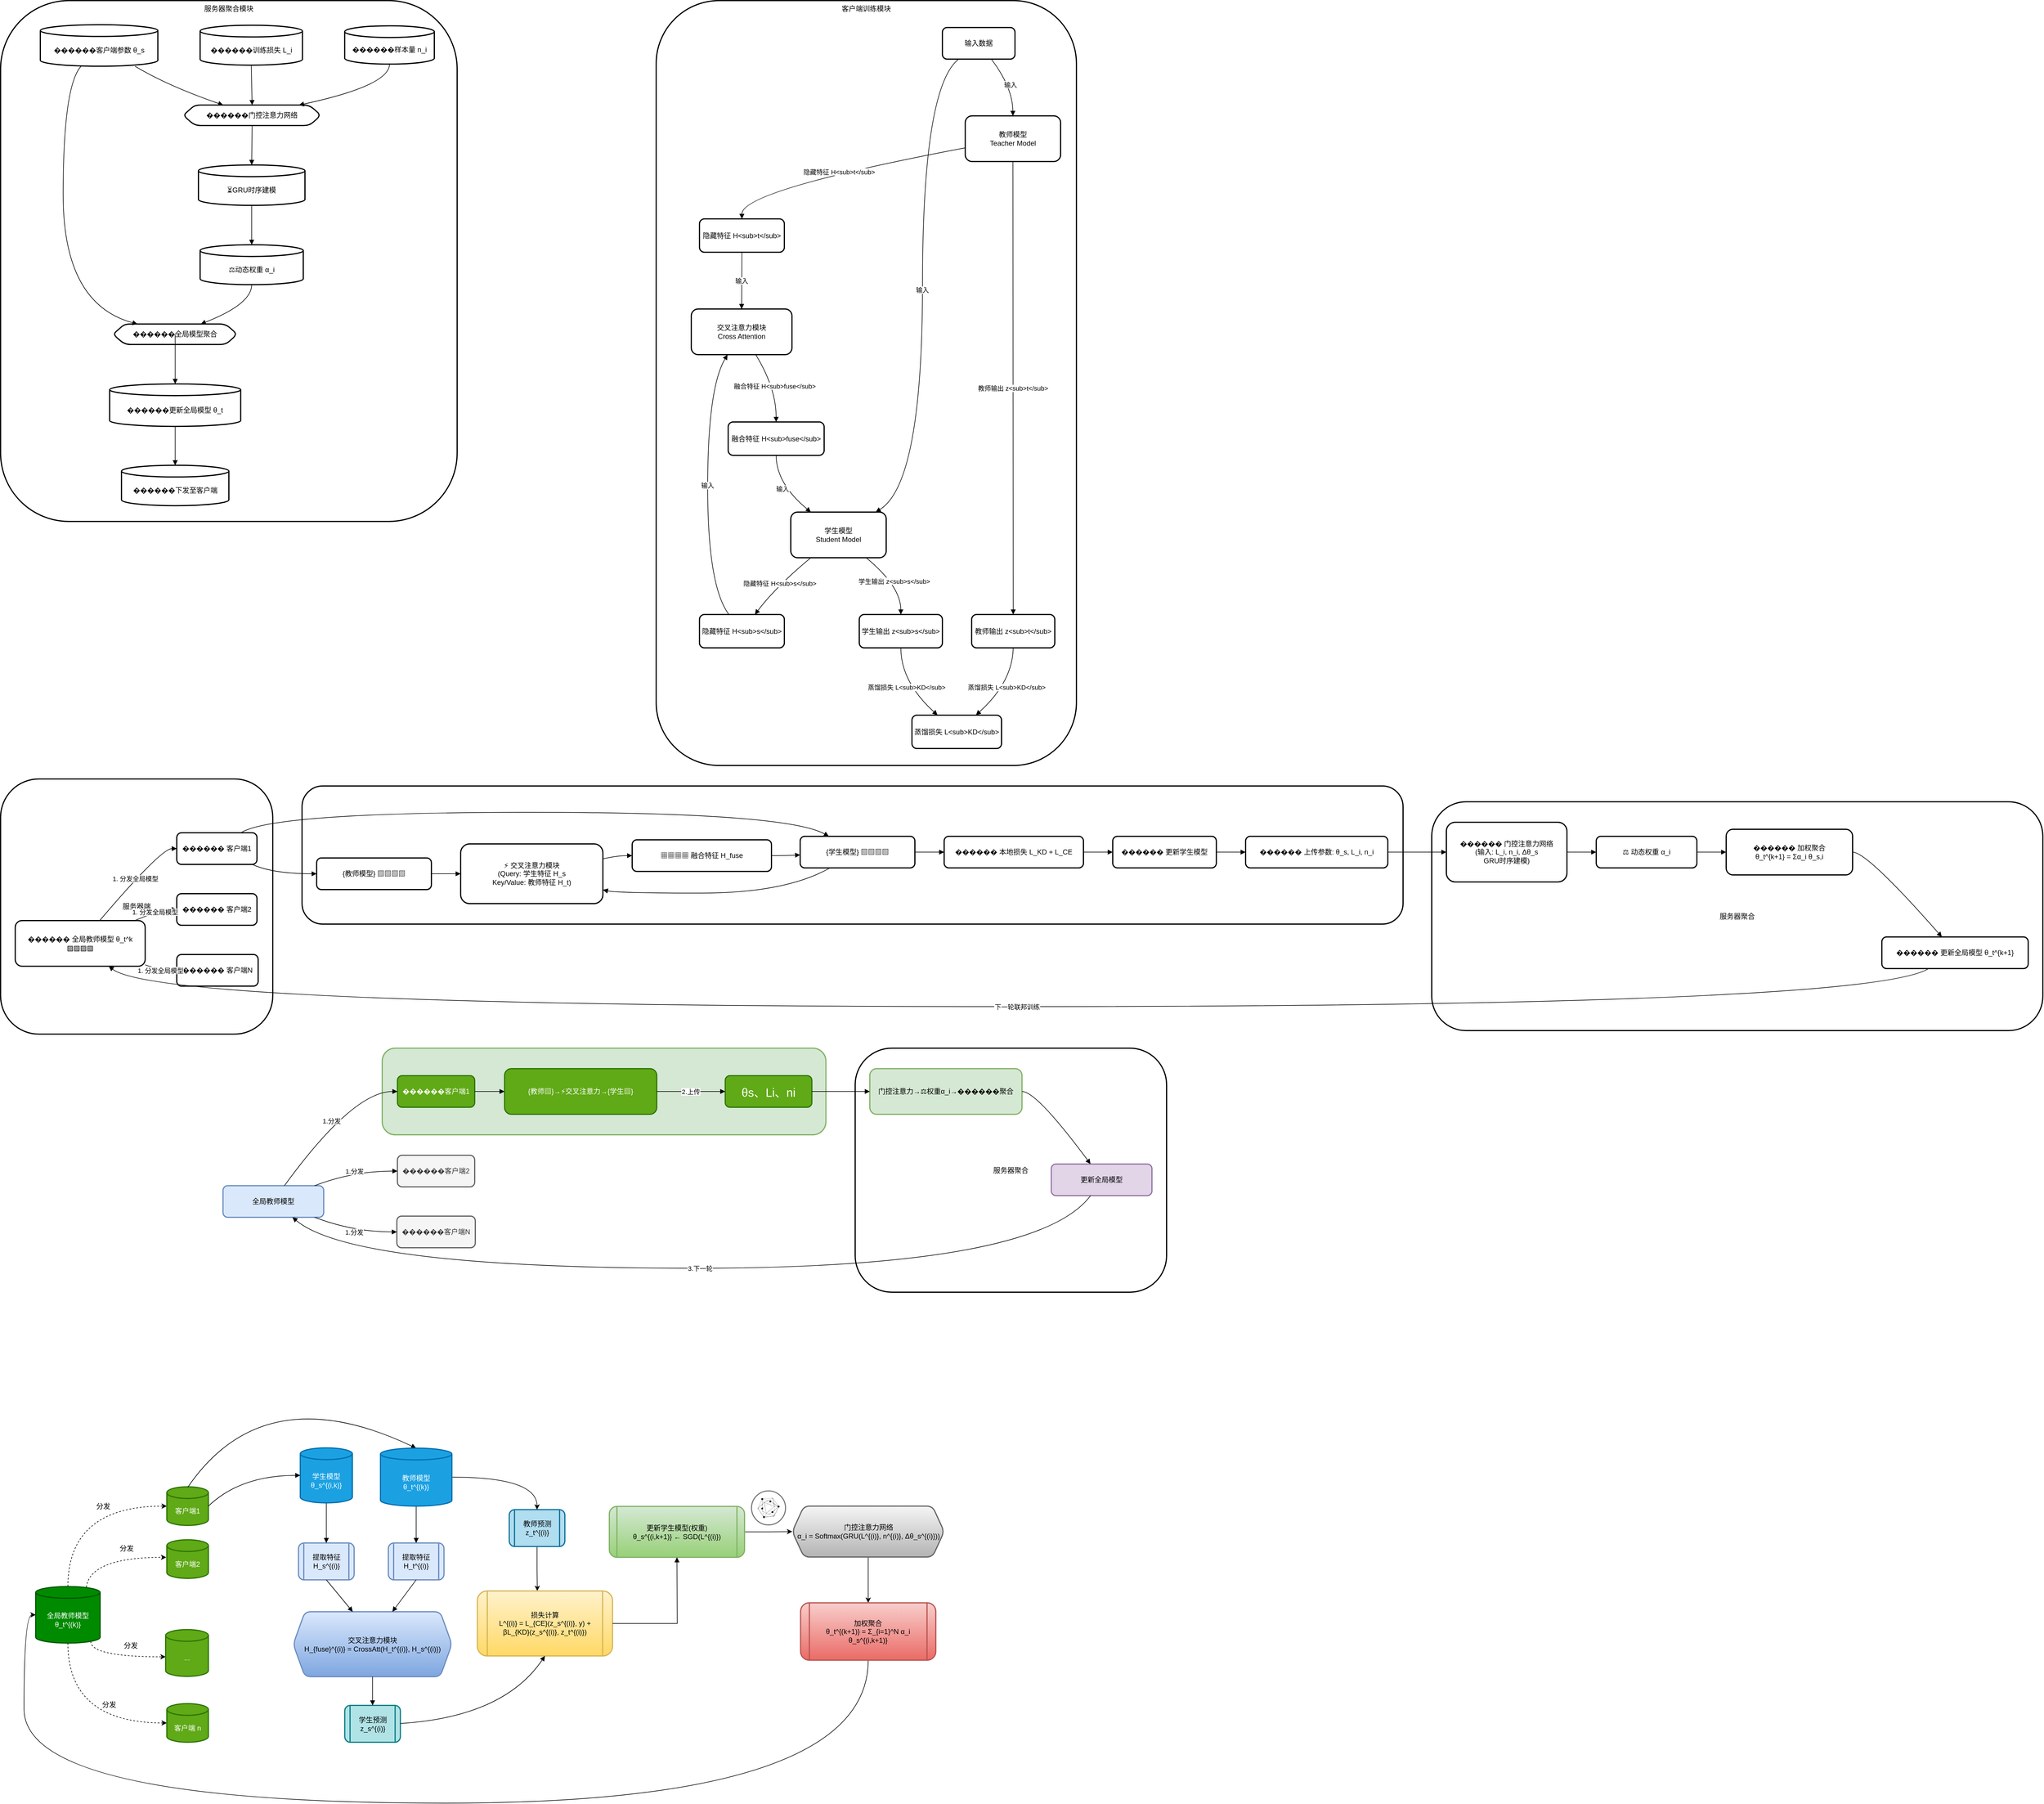 <mxfile version="26.0.10">
  <diagram name="第 1 页" id="DEk5K5slilRWWlr_zEea">
    <mxGraphModel dx="2228" dy="1000" grid="1" gridSize="10" guides="1" tooltips="1" connect="1" arrows="1" fold="1" page="1" pageScale="1" pageWidth="4681" pageHeight="3300" background="none" math="0" shadow="0">
      <root>
        <mxCell id="0" />
        <mxCell id="1" parent="0" />
        <mxCell id="zsc-ipmftyCH5oLLFZYE-88" value="服务器聚合模块" style="whiteSpace=wrap;strokeWidth=2;verticalAlign=top;rounded=1;" parent="1" vertex="1">
          <mxGeometry x="20" y="20" width="780" height="890" as="geometry" />
        </mxCell>
        <mxCell id="zsc-ipmftyCH5oLLFZYE-89" value="������客户端参数 θ_s" style="shape=cylinder3;boundedLbl=1;backgroundOutline=1;size=10;strokeWidth=2;whiteSpace=wrap;rounded=1;" parent="zsc-ipmftyCH5oLLFZYE-88" vertex="1">
          <mxGeometry x="67.889" y="41.27" width="200.778" height="70.877" as="geometry" />
        </mxCell>
        <mxCell id="zsc-ipmftyCH5oLLFZYE-90" value="������门控注意力网络" style="shape=hexagon;perimeter=hexagonPerimeter2;fixedSize=1;strokeWidth=2;whiteSpace=wrap;rounded=1;" parent="zsc-ipmftyCH5oLLFZYE-88" vertex="1">
          <mxGeometry x="312" y="178.538" width="235.444" height="34.99" as="geometry" />
        </mxCell>
        <mxCell id="zsc-ipmftyCH5oLLFZYE-91" value="������训练损失 L_i" style="shape=cylinder3;boundedLbl=1;backgroundOutline=1;size=10;strokeWidth=2;whiteSpace=wrap;rounded=1;" parent="zsc-ipmftyCH5oLLFZYE-88" vertex="1">
          <mxGeometry x="340.889" y="42.167" width="174.778" height="68.185" as="geometry" />
        </mxCell>
        <mxCell id="zsc-ipmftyCH5oLLFZYE-92" value="������样本量 n_i" style="shape=cylinder3;boundedLbl=1;backgroundOutline=1;size=10;strokeWidth=2;whiteSpace=wrap;rounded=1;" parent="zsc-ipmftyCH5oLLFZYE-88" vertex="1">
          <mxGeometry x="587.889" y="43.065" width="153.111" height="65.494" as="geometry" />
        </mxCell>
        <mxCell id="zsc-ipmftyCH5oLLFZYE-93" value="⏳GRU时序建模" style="shape=cylinder3;boundedLbl=1;backgroundOutline=1;size=10;strokeWidth=2;whiteSpace=wrap;rounded=1;" parent="zsc-ipmftyCH5oLLFZYE-88" vertex="1">
          <mxGeometry x="338" y="280.817" width="182" height="69.083" as="geometry" />
        </mxCell>
        <mxCell id="zsc-ipmftyCH5oLLFZYE-94" value="⚖️动态权重 α_i" style="shape=cylinder3;boundedLbl=1;backgroundOutline=1;size=10;strokeWidth=2;whiteSpace=wrap;rounded=1;" parent="zsc-ipmftyCH5oLLFZYE-88" vertex="1">
          <mxGeometry x="340.889" y="417.188" width="176.222" height="68.185" as="geometry" />
        </mxCell>
        <mxCell id="zsc-ipmftyCH5oLLFZYE-95" value="������全局模型聚合" style="shape=hexagon;perimeter=hexagonPerimeter2;fixedSize=1;strokeWidth=2;whiteSpace=wrap;rounded=1;" parent="zsc-ipmftyCH5oLLFZYE-88" vertex="1">
          <mxGeometry x="192.111" y="552.661" width="212.333" height="34.99" as="geometry" />
        </mxCell>
        <mxCell id="zsc-ipmftyCH5oLLFZYE-96" value="������更新全局模型 θ_t" style="shape=cylinder3;boundedLbl=1;backgroundOutline=1;size=10;strokeWidth=2;whiteSpace=wrap;rounded=1;" parent="zsc-ipmftyCH5oLLFZYE-88" vertex="1">
          <mxGeometry x="186.333" y="654.94" width="223.889" height="72.671" as="geometry" />
        </mxCell>
        <mxCell id="zsc-ipmftyCH5oLLFZYE-97" value="������下发至客户端" style="shape=cylinder3;boundedLbl=1;backgroundOutline=1;size=10;strokeWidth=2;whiteSpace=wrap;rounded=1;" parent="zsc-ipmftyCH5oLLFZYE-88" vertex="1">
          <mxGeometry x="206.556" y="794.002" width="183.444" height="69.083" as="geometry" />
        </mxCell>
        <mxCell id="zsc-ipmftyCH5oLLFZYE-98" value="" style="curved=1;startArrow=none;endArrow=block;exitX=0.8;exitY=0.99;entryX=0.29;entryY=0;rounded=1;" parent="zsc-ipmftyCH5oLLFZYE-88" source="zsc-ipmftyCH5oLLFZYE-89" target="zsc-ipmftyCH5oLLFZYE-90" edge="1">
          <mxGeometry relative="1" as="geometry">
            <Array as="points">
              <mxPoint x="284.556" y="145.343" />
            </Array>
          </mxGeometry>
        </mxCell>
        <mxCell id="zsc-ipmftyCH5oLLFZYE-99" value="" style="curved=1;startArrow=none;endArrow=block;exitX=0.5;exitY=1;entryX=0.5;entryY=0;rounded=1;" parent="zsc-ipmftyCH5oLLFZYE-88" source="zsc-ipmftyCH5oLLFZYE-91" target="zsc-ipmftyCH5oLLFZYE-90" edge="1">
          <mxGeometry relative="1" as="geometry">
            <Array as="points" />
          </mxGeometry>
        </mxCell>
        <mxCell id="zsc-ipmftyCH5oLLFZYE-100" value="" style="curved=1;startArrow=none;endArrow=block;exitX=0.5;exitY=1.01;entryX=0.84;entryY=0;rounded=1;" parent="zsc-ipmftyCH5oLLFZYE-88" source="zsc-ipmftyCH5oLLFZYE-92" target="zsc-ipmftyCH5oLLFZYE-90" edge="1">
          <mxGeometry relative="1" as="geometry">
            <Array as="points">
              <mxPoint x="664.444" y="145.343" />
            </Array>
          </mxGeometry>
        </mxCell>
        <mxCell id="zsc-ipmftyCH5oLLFZYE-101" value="" style="curved=1;startArrow=none;endArrow=block;exitX=0.5;exitY=1;entryX=0.5;entryY=0;rounded=1;" parent="zsc-ipmftyCH5oLLFZYE-88" source="zsc-ipmftyCH5oLLFZYE-90" target="zsc-ipmftyCH5oLLFZYE-93" edge="1">
          <mxGeometry relative="1" as="geometry">
            <Array as="points" />
          </mxGeometry>
        </mxCell>
        <mxCell id="zsc-ipmftyCH5oLLFZYE-102" value="" style="curved=1;startArrow=none;endArrow=block;exitX=0.5;exitY=1;entryX=0.5;entryY=-0.01;rounded=1;" parent="zsc-ipmftyCH5oLLFZYE-88" source="zsc-ipmftyCH5oLLFZYE-93" target="zsc-ipmftyCH5oLLFZYE-94" edge="1">
          <mxGeometry relative="1" as="geometry">
            <Array as="points" />
          </mxGeometry>
        </mxCell>
        <mxCell id="zsc-ipmftyCH5oLLFZYE-103" value="" style="curved=1;startArrow=none;endArrow=block;exitX=0.5;exitY=1;entryX=0.71;entryY=-0.01;rounded=1;" parent="zsc-ipmftyCH5oLLFZYE-88" source="zsc-ipmftyCH5oLLFZYE-94" target="zsc-ipmftyCH5oLLFZYE-95" edge="1">
          <mxGeometry relative="1" as="geometry">
            <Array as="points">
              <mxPoint x="429" y="518.569" />
            </Array>
          </mxGeometry>
        </mxCell>
        <mxCell id="zsc-ipmftyCH5oLLFZYE-104" value="" style="curved=1;startArrow=none;endArrow=block;exitX=0.35;exitY=0.99;entryX=0.19;entryY=-0.01;rounded=1;" parent="zsc-ipmftyCH5oLLFZYE-88" source="zsc-ipmftyCH5oLLFZYE-89" target="zsc-ipmftyCH5oLLFZYE-95" edge="1">
          <mxGeometry relative="1" as="geometry">
            <Array as="points">
              <mxPoint x="106.889" y="145.343" />
              <mxPoint x="106.889" y="518.569" />
            </Array>
          </mxGeometry>
        </mxCell>
        <mxCell id="zsc-ipmftyCH5oLLFZYE-105" value="" style="curved=1;startArrow=none;endArrow=block;exitX=0.5;exitY=0.99;entryX=0.5;entryY=0;rounded=1;" parent="zsc-ipmftyCH5oLLFZYE-88" source="zsc-ipmftyCH5oLLFZYE-95" target="zsc-ipmftyCH5oLLFZYE-96" edge="1">
          <mxGeometry relative="1" as="geometry">
            <Array as="points" />
          </mxGeometry>
        </mxCell>
        <mxCell id="zsc-ipmftyCH5oLLFZYE-106" value="" style="curved=1;startArrow=none;endArrow=block;exitX=0.5;exitY=0.99;entryX=0.5;entryY=0;rounded=1;" parent="zsc-ipmftyCH5oLLFZYE-88" source="zsc-ipmftyCH5oLLFZYE-96" target="zsc-ipmftyCH5oLLFZYE-97" edge="1">
          <mxGeometry relative="1" as="geometry">
            <Array as="points" />
          </mxGeometry>
        </mxCell>
        <mxCell id="zsc-ipmftyCH5oLLFZYE-171" value="客户端训练模块" style="whiteSpace=wrap;strokeWidth=2;verticalAlign=top;rounded=1;" parent="1" vertex="1">
          <mxGeometry x="1140" y="20" width="718" height="1307" as="geometry" />
        </mxCell>
        <mxCell id="zsc-ipmftyCH5oLLFZYE-172" value="输入数据" style="whiteSpace=wrap;strokeWidth=2;rounded=1;" parent="zsc-ipmftyCH5oLLFZYE-171" vertex="1">
          <mxGeometry x="489" y="46" width="124" height="54" as="geometry" />
        </mxCell>
        <mxCell id="zsc-ipmftyCH5oLLFZYE-173" value="教师模型&#xa;Teacher Model" style="whiteSpace=wrap;strokeWidth=2;rounded=1;" parent="zsc-ipmftyCH5oLLFZYE-171" vertex="1">
          <mxGeometry x="528" y="197" width="163" height="78" as="geometry" />
        </mxCell>
        <mxCell id="zsc-ipmftyCH5oLLFZYE-174" value="学生模型&#xa;Student Model" style="whiteSpace=wrap;strokeWidth=2;rounded=1;" parent="zsc-ipmftyCH5oLLFZYE-171" vertex="1">
          <mxGeometry x="230" y="874" width="163" height="78" as="geometry" />
        </mxCell>
        <mxCell id="zsc-ipmftyCH5oLLFZYE-175" value="隐藏特征 H&lt;sub&gt;t&lt;/sub&gt;" style="whiteSpace=wrap;strokeWidth=2;rounded=1;" parent="zsc-ipmftyCH5oLLFZYE-171" vertex="1">
          <mxGeometry x="74" y="373" width="145" height="57" as="geometry" />
        </mxCell>
        <mxCell id="zsc-ipmftyCH5oLLFZYE-176" value="隐藏特征 H&lt;sub&gt;s&lt;/sub&gt;" style="whiteSpace=wrap;strokeWidth=2;rounded=1;" parent="zsc-ipmftyCH5oLLFZYE-171" vertex="1">
          <mxGeometry x="74" y="1049" width="145" height="57" as="geometry" />
        </mxCell>
        <mxCell id="zsc-ipmftyCH5oLLFZYE-177" value="交叉注意力模块&#xa;Cross Attention" style="whiteSpace=wrap;strokeWidth=2;rounded=1;" parent="zsc-ipmftyCH5oLLFZYE-171" vertex="1">
          <mxGeometry x="60" y="527" width="172" height="78" as="geometry" />
        </mxCell>
        <mxCell id="zsc-ipmftyCH5oLLFZYE-178" value="融合特征 H&lt;sub&gt;fuse&lt;/sub&gt;" style="whiteSpace=wrap;strokeWidth=2;rounded=1;" parent="zsc-ipmftyCH5oLLFZYE-171" vertex="1">
          <mxGeometry x="123" y="720" width="164" height="57" as="geometry" />
        </mxCell>
        <mxCell id="zsc-ipmftyCH5oLLFZYE-179" value="教师输出 z&lt;sub&gt;t&lt;/sub&gt;" style="whiteSpace=wrap;strokeWidth=2;rounded=1;" parent="zsc-ipmftyCH5oLLFZYE-171" vertex="1">
          <mxGeometry x="539" y="1049" width="142" height="57" as="geometry" />
        </mxCell>
        <mxCell id="zsc-ipmftyCH5oLLFZYE-180" value="学生输出 z&lt;sub&gt;s&lt;/sub&gt;" style="whiteSpace=wrap;strokeWidth=2;rounded=1;" parent="zsc-ipmftyCH5oLLFZYE-171" vertex="1">
          <mxGeometry x="347" y="1049" width="142" height="57" as="geometry" />
        </mxCell>
        <mxCell id="zsc-ipmftyCH5oLLFZYE-181" value="蒸馏损失 L&lt;sub&gt;KD&lt;/sub&gt;" style="whiteSpace=wrap;strokeWidth=2;rounded=1;" parent="zsc-ipmftyCH5oLLFZYE-171" vertex="1">
          <mxGeometry x="437" y="1221" width="153" height="57" as="geometry" />
        </mxCell>
        <mxCell id="zsc-ipmftyCH5oLLFZYE-182" value="输入" style="curved=1;startArrow=none;endArrow=block;exitX=0.67;exitY=0.99;entryX=0.5;entryY=0;rounded=1;" parent="zsc-ipmftyCH5oLLFZYE-171" source="zsc-ipmftyCH5oLLFZYE-172" target="zsc-ipmftyCH5oLLFZYE-173" edge="1">
          <mxGeometry relative="1" as="geometry">
            <Array as="points">
              <mxPoint x="609" y="148" />
            </Array>
          </mxGeometry>
        </mxCell>
        <mxCell id="zsc-ipmftyCH5oLLFZYE-183" value="输入" style="curved=1;startArrow=none;endArrow=block;exitX=0.23;exitY=0.99;entryX=0.89;entryY=0;rounded=1;" parent="zsc-ipmftyCH5oLLFZYE-171" source="zsc-ipmftyCH5oLLFZYE-172" target="zsc-ipmftyCH5oLLFZYE-174" edge="1">
          <mxGeometry relative="1" as="geometry">
            <Array as="points">
              <mxPoint x="455" y="148" />
              <mxPoint x="455" y="825" />
            </Array>
          </mxGeometry>
        </mxCell>
        <mxCell id="zsc-ipmftyCH5oLLFZYE-184" value="隐藏特征 H&lt;sub&gt;t&lt;/sub&gt;" style="curved=1;startArrow=none;endArrow=block;exitX=0;exitY=0.7;entryX=0.5;entryY=-0.01;rounded=1;" parent="zsc-ipmftyCH5oLLFZYE-171" source="zsc-ipmftyCH5oLLFZYE-173" target="zsc-ipmftyCH5oLLFZYE-175" edge="1">
          <mxGeometry relative="1" as="geometry">
            <Array as="points">
              <mxPoint x="146" y="324" />
            </Array>
          </mxGeometry>
        </mxCell>
        <mxCell id="zsc-ipmftyCH5oLLFZYE-185" value="隐藏特征 H&lt;sub&gt;s&lt;/sub&gt;" style="curved=1;startArrow=none;endArrow=block;exitX=0.21;exitY=1;entryX=0.65;entryY=0.01;rounded=1;" parent="zsc-ipmftyCH5oLLFZYE-171" source="zsc-ipmftyCH5oLLFZYE-174" target="zsc-ipmftyCH5oLLFZYE-176" edge="1">
          <mxGeometry relative="1" as="geometry">
            <Array as="points">
              <mxPoint x="205" y="1001" />
            </Array>
          </mxGeometry>
        </mxCell>
        <mxCell id="zsc-ipmftyCH5oLLFZYE-186" value="输入" style="curved=1;startArrow=none;endArrow=block;exitX=0.5;exitY=0.99;entryX=0.5;entryY=0;rounded=1;" parent="zsc-ipmftyCH5oLLFZYE-171" source="zsc-ipmftyCH5oLLFZYE-175" target="zsc-ipmftyCH5oLLFZYE-177" edge="1">
          <mxGeometry relative="1" as="geometry">
            <Array as="points" />
          </mxGeometry>
        </mxCell>
        <mxCell id="zsc-ipmftyCH5oLLFZYE-187" value="输入" style="curved=1;startArrow=none;endArrow=block;exitX=0.35;exitY=0.01;entryX=0.36;entryY=1;rounded=1;" parent="zsc-ipmftyCH5oLLFZYE-171" source="zsc-ipmftyCH5oLLFZYE-176" target="zsc-ipmftyCH5oLLFZYE-177" edge="1">
          <mxGeometry relative="1" as="geometry">
            <Array as="points">
              <mxPoint x="88" y="1001" />
              <mxPoint x="88" y="662" />
            </Array>
          </mxGeometry>
        </mxCell>
        <mxCell id="zsc-ipmftyCH5oLLFZYE-188" value="融合特征 H&lt;sub&gt;fuse&lt;/sub&gt;" style="curved=1;startArrow=none;endArrow=block;exitX=0.64;exitY=1;entryX=0.5;entryY=0;rounded=1;" parent="zsc-ipmftyCH5oLLFZYE-171" source="zsc-ipmftyCH5oLLFZYE-177" target="zsc-ipmftyCH5oLLFZYE-178" edge="1">
          <mxGeometry relative="1" as="geometry">
            <Array as="points">
              <mxPoint x="205" y="662" />
            </Array>
          </mxGeometry>
        </mxCell>
        <mxCell id="zsc-ipmftyCH5oLLFZYE-189" value="输入" style="curved=1;startArrow=none;endArrow=block;exitX=0.5;exitY=0.99;entryX=0.21;entryY=0;rounded=1;" parent="zsc-ipmftyCH5oLLFZYE-171" source="zsc-ipmftyCH5oLLFZYE-178" target="zsc-ipmftyCH5oLLFZYE-174" edge="1">
          <mxGeometry relative="1" as="geometry">
            <Array as="points">
              <mxPoint x="205" y="825" />
            </Array>
          </mxGeometry>
        </mxCell>
        <mxCell id="zsc-ipmftyCH5oLLFZYE-190" value="教师输出 z&lt;sub&gt;t&lt;/sub&gt;" style="curved=1;startArrow=none;endArrow=block;exitX=0.5;exitY=1;entryX=0.5;entryY=0.01;rounded=1;" parent="zsc-ipmftyCH5oLLFZYE-171" source="zsc-ipmftyCH5oLLFZYE-173" target="zsc-ipmftyCH5oLLFZYE-179" edge="1">
          <mxGeometry relative="1" as="geometry">
            <Array as="points" />
          </mxGeometry>
        </mxCell>
        <mxCell id="zsc-ipmftyCH5oLLFZYE-191" value="学生输出 z&lt;sub&gt;s&lt;/sub&gt;" style="curved=1;startArrow=none;endArrow=block;exitX=0.79;exitY=1;entryX=0.5;entryY=0.01;rounded=1;" parent="zsc-ipmftyCH5oLLFZYE-171" source="zsc-ipmftyCH5oLLFZYE-174" target="zsc-ipmftyCH5oLLFZYE-180" edge="1">
          <mxGeometry relative="1" as="geometry">
            <Array as="points">
              <mxPoint x="418" y="1001" />
            </Array>
          </mxGeometry>
        </mxCell>
        <mxCell id="zsc-ipmftyCH5oLLFZYE-192" value="蒸馏损失 L&lt;sub&gt;KD&lt;/sub&gt;" style="curved=1;startArrow=none;endArrow=block;exitX=0.5;exitY=1;entryX=0.71;entryY=0.01;rounded=1;" parent="zsc-ipmftyCH5oLLFZYE-171" source="zsc-ipmftyCH5oLLFZYE-179" target="zsc-ipmftyCH5oLLFZYE-181" edge="1">
          <mxGeometry relative="1" as="geometry">
            <Array as="points">
              <mxPoint x="609" y="1164" />
            </Array>
          </mxGeometry>
        </mxCell>
        <mxCell id="zsc-ipmftyCH5oLLFZYE-193" value="蒸馏损失 L&lt;sub&gt;KD&lt;/sub&gt;" style="curved=1;startArrow=none;endArrow=block;exitX=0.5;exitY=1;entryX=0.29;entryY=0.01;rounded=1;" parent="zsc-ipmftyCH5oLLFZYE-171" source="zsc-ipmftyCH5oLLFZYE-180" target="zsc-ipmftyCH5oLLFZYE-181" edge="1">
          <mxGeometry relative="1" as="geometry">
            <Array as="points">
              <mxPoint x="418" y="1164" />
            </Array>
          </mxGeometry>
        </mxCell>
        <mxCell id="zsc-ipmftyCH5oLLFZYE-194" value="服务器聚合" style="whiteSpace=wrap;strokeWidth=2;rounded=1;" parent="1" vertex="1">
          <mxGeometry x="2465" y="1389" width="1044" height="391" as="geometry" />
        </mxCell>
        <mxCell id="zsc-ipmftyCH5oLLFZYE-195" value="客户端本地训练" style="whiteSpace=wrap;strokeWidth=2;rounded=1;" parent="1" vertex="1">
          <mxGeometry x="535" y="1362" width="1881" height="236" as="geometry" />
        </mxCell>
        <mxCell id="zsc-ipmftyCH5oLLFZYE-196" value="服务器端" style="whiteSpace=wrap;strokeWidth=2;rounded=1;" parent="1" vertex="1">
          <mxGeometry x="20" y="1350" width="465" height="436" as="geometry" />
        </mxCell>
        <mxCell id="zsc-ipmftyCH5oLLFZYE-197" value="������ 全局教师模型 θ_t^k&#xa;        ▨▨▨▨" style="whiteSpace=wrap;strokeWidth=2;rounded=1;" parent="1" vertex="1">
          <mxGeometry x="45" y="1592" width="222" height="78" as="geometry" />
        </mxCell>
        <mxCell id="zsc-ipmftyCH5oLLFZYE-198" value="������ 客户端1" style="whiteSpace=wrap;strokeWidth=2;rounded=1;" parent="1" vertex="1">
          <mxGeometry x="321" y="1442" width="137" height="54" as="geometry" />
        </mxCell>
        <mxCell id="zsc-ipmftyCH5oLLFZYE-199" value="������ 客户端2" style="whiteSpace=wrap;strokeWidth=2;rounded=1;" parent="1" vertex="1">
          <mxGeometry x="321" y="1546" width="137" height="54" as="geometry" />
        </mxCell>
        <mxCell id="zsc-ipmftyCH5oLLFZYE-200" value="������ 客户端N" style="whiteSpace=wrap;strokeWidth=2;rounded=1;" parent="1" vertex="1">
          <mxGeometry x="321" y="1650" width="139" height="54" as="geometry" />
        </mxCell>
        <mxCell id="zsc-ipmftyCH5oLLFZYE-201" value="{教师模型} ▨▨▨▨" style="whiteSpace=wrap;strokeWidth=2;rounded=1;" parent="1" vertex="1">
          <mxGeometry x="560" y="1485" width="196" height="54" as="geometry" />
        </mxCell>
        <mxCell id="zsc-ipmftyCH5oLLFZYE-202" value="⚡ 交叉注意力模块&#xa;        (Query: 学生特征 H_s&#xa;        Key/Value: 教师特征 H_t)" style="whiteSpace=wrap;strokeWidth=2;rounded=1;" parent="1" vertex="1">
          <mxGeometry x="806" y="1461" width="243" height="102" as="geometry" />
        </mxCell>
        <mxCell id="zsc-ipmftyCH5oLLFZYE-203" value="{学生模型} ▨▨▨▨" style="whiteSpace=wrap;strokeWidth=2;rounded=1;" parent="1" vertex="1">
          <mxGeometry x="1386" y="1448" width="196" height="54" as="geometry" />
        </mxCell>
        <mxCell id="zsc-ipmftyCH5oLLFZYE-204" value="▦▦▦▦ 融合特征 H_fuse" style="whiteSpace=wrap;strokeWidth=2;rounded=1;" parent="1" vertex="1">
          <mxGeometry x="1099" y="1454" width="238" height="54" as="geometry" />
        </mxCell>
        <mxCell id="zsc-ipmftyCH5oLLFZYE-205" value="������ 本地损失 L_KD + L_CE" style="whiteSpace=wrap;strokeWidth=2;rounded=1;" parent="1" vertex="1">
          <mxGeometry x="1632" y="1448" width="238" height="54" as="geometry" />
        </mxCell>
        <mxCell id="zsc-ipmftyCH5oLLFZYE-206" value="������ 更新学生模型" style="whiteSpace=wrap;strokeWidth=2;rounded=1;" parent="1" vertex="1">
          <mxGeometry x="1920" y="1448" width="177" height="54" as="geometry" />
        </mxCell>
        <mxCell id="zsc-ipmftyCH5oLLFZYE-207" value="������ 上传参数: θ_s, L_i, n_i" style="whiteSpace=wrap;strokeWidth=2;rounded=1;" parent="1" vertex="1">
          <mxGeometry x="2147" y="1448" width="243" height="54" as="geometry" />
        </mxCell>
        <mxCell id="zsc-ipmftyCH5oLLFZYE-208" value="������ 门控注意力网络&#xa;        (输入: L_i, n_i, Δθ_s&#xa;        GRU时序建模)" style="whiteSpace=wrap;strokeWidth=2;rounded=1;" parent="1" vertex="1">
          <mxGeometry x="2490" y="1424" width="206" height="102" as="geometry" />
        </mxCell>
        <mxCell id="zsc-ipmftyCH5oLLFZYE-209" value="⚖️ 动态权重 α_i" style="whiteSpace=wrap;strokeWidth=2;rounded=1;" parent="1" vertex="1">
          <mxGeometry x="2746" y="1448" width="172" height="54" as="geometry" />
        </mxCell>
        <mxCell id="zsc-ipmftyCH5oLLFZYE-210" value="������ 加权聚合&#xa;        θ_t^{k+1} = Σα_i θ_s,i" style="whiteSpace=wrap;strokeWidth=2;rounded=1;" parent="1" vertex="1">
          <mxGeometry x="2968" y="1436" width="216" height="78" as="geometry" />
        </mxCell>
        <mxCell id="zsc-ipmftyCH5oLLFZYE-211" value="������ 更新全局模型 θ_t^{k+1}" style="whiteSpace=wrap;strokeWidth=2;rounded=1;" parent="1" vertex="1">
          <mxGeometry x="3234" y="1620" width="250" height="54" as="geometry" />
        </mxCell>
        <mxCell id="zsc-ipmftyCH5oLLFZYE-212" value="1. 分发全局模型" style="curved=1;startArrow=none;endArrow=block;exitX=0.65;exitY=0;entryX=0;entryY=0.5;rounded=1;" parent="1" source="zsc-ipmftyCH5oLLFZYE-197" target="zsc-ipmftyCH5oLLFZYE-198" edge="1">
          <mxGeometry relative="1" as="geometry">
            <Array as="points">
              <mxPoint x="294" y="1469" />
            </Array>
          </mxGeometry>
        </mxCell>
        <mxCell id="zsc-ipmftyCH5oLLFZYE-213" value="1. 分发全局模型" style="curved=1;startArrow=none;endArrow=block;exitX=0.92;exitY=0;entryX=0;entryY=0.5;rounded=1;" parent="1" source="zsc-ipmftyCH5oLLFZYE-197" target="zsc-ipmftyCH5oLLFZYE-199" edge="1">
          <mxGeometry relative="1" as="geometry">
            <Array as="points">
              <mxPoint x="294" y="1573" />
            </Array>
          </mxGeometry>
        </mxCell>
        <mxCell id="zsc-ipmftyCH5oLLFZYE-214" value="1. 分发全局模型" style="curved=1;startArrow=none;endArrow=block;exitX=1;exitY=0.97;entryX=0;entryY=0.5;rounded=1;" parent="1" source="zsc-ipmftyCH5oLLFZYE-197" target="zsc-ipmftyCH5oLLFZYE-200" edge="1">
          <mxGeometry relative="1" as="geometry">
            <Array as="points">
              <mxPoint x="294" y="1677" />
            </Array>
          </mxGeometry>
        </mxCell>
        <mxCell id="zsc-ipmftyCH5oLLFZYE-215" value="" style="curved=1;startArrow=none;endArrow=block;exitX=0.94;exitY=1;entryX=0;entryY=0.5;rounded=1;" parent="1" source="zsc-ipmftyCH5oLLFZYE-198" target="zsc-ipmftyCH5oLLFZYE-201" edge="1">
          <mxGeometry relative="1" as="geometry">
            <Array as="points">
              <mxPoint x="485" y="1512" />
            </Array>
          </mxGeometry>
        </mxCell>
        <mxCell id="zsc-ipmftyCH5oLLFZYE-216" value="" style="curved=1;startArrow=none;endArrow=block;exitX=1;exitY=0.5;entryX=0;entryY=0.5;rounded=1;" parent="1" source="zsc-ipmftyCH5oLLFZYE-201" target="zsc-ipmftyCH5oLLFZYE-202" edge="1">
          <mxGeometry relative="1" as="geometry">
            <Array as="points" />
          </mxGeometry>
        </mxCell>
        <mxCell id="zsc-ipmftyCH5oLLFZYE-217" value="" style="curved=1;startArrow=none;endArrow=block;exitX=0.8;exitY=0;entryX=0.25;entryY=0;rounded=1;" parent="1" source="zsc-ipmftyCH5oLLFZYE-198" target="zsc-ipmftyCH5oLLFZYE-203" edge="1">
          <mxGeometry relative="1" as="geometry">
            <Array as="points">
              <mxPoint x="485" y="1407" />
              <mxPoint x="1361" y="1407" />
            </Array>
          </mxGeometry>
        </mxCell>
        <mxCell id="zsc-ipmftyCH5oLLFZYE-218" value="" style="curved=1;startArrow=none;endArrow=block;exitX=0.26;exitY=1;entryX=1;entryY=0.77;rounded=1;" parent="1" source="zsc-ipmftyCH5oLLFZYE-203" target="zsc-ipmftyCH5oLLFZYE-202" edge="1">
          <mxGeometry relative="1" as="geometry">
            <Array as="points">
              <mxPoint x="1361" y="1545" />
              <mxPoint x="1074" y="1545" />
            </Array>
          </mxGeometry>
        </mxCell>
        <mxCell id="zsc-ipmftyCH5oLLFZYE-219" value="" style="curved=1;startArrow=none;endArrow=block;exitX=1;exitY=0.25;entryX=0;entryY=0.5;rounded=1;" parent="1" source="zsc-ipmftyCH5oLLFZYE-202" target="zsc-ipmftyCH5oLLFZYE-204" edge="1">
          <mxGeometry relative="1" as="geometry">
            <Array as="points">
              <mxPoint x="1074" y="1481" />
            </Array>
          </mxGeometry>
        </mxCell>
        <mxCell id="zsc-ipmftyCH5oLLFZYE-220" value="" style="curved=1;startArrow=none;endArrow=block;exitX=1;exitY=0.5;entryX=0;entryY=0.59;rounded=1;" parent="1" source="zsc-ipmftyCH5oLLFZYE-204" target="zsc-ipmftyCH5oLLFZYE-203" edge="1">
          <mxGeometry relative="1" as="geometry">
            <Array as="points">
              <mxPoint x="1361" y="1481" />
            </Array>
          </mxGeometry>
        </mxCell>
        <mxCell id="zsc-ipmftyCH5oLLFZYE-221" value="" style="curved=1;startArrow=none;endArrow=block;exitX=1;exitY=0.5;entryX=0;entryY=0.5;rounded=1;" parent="1" source="zsc-ipmftyCH5oLLFZYE-203" target="zsc-ipmftyCH5oLLFZYE-205" edge="1">
          <mxGeometry relative="1" as="geometry">
            <Array as="points" />
          </mxGeometry>
        </mxCell>
        <mxCell id="zsc-ipmftyCH5oLLFZYE-222" value="" style="curved=1;startArrow=none;endArrow=block;exitX=1;exitY=0.5;entryX=0;entryY=0.5;rounded=1;" parent="1" source="zsc-ipmftyCH5oLLFZYE-205" target="zsc-ipmftyCH5oLLFZYE-206" edge="1">
          <mxGeometry relative="1" as="geometry">
            <Array as="points" />
          </mxGeometry>
        </mxCell>
        <mxCell id="zsc-ipmftyCH5oLLFZYE-223" value="" style="curved=1;startArrow=none;endArrow=block;exitX=1;exitY=0.5;entryX=0;entryY=0.5;rounded=1;" parent="1" source="zsc-ipmftyCH5oLLFZYE-206" target="zsc-ipmftyCH5oLLFZYE-207" edge="1">
          <mxGeometry relative="1" as="geometry">
            <Array as="points" />
          </mxGeometry>
        </mxCell>
        <mxCell id="zsc-ipmftyCH5oLLFZYE-224" value="" style="curved=1;startArrow=none;endArrow=block;exitX=1;exitY=0.5;entryX=0;entryY=0.5;rounded=1;" parent="1" source="zsc-ipmftyCH5oLLFZYE-207" target="zsc-ipmftyCH5oLLFZYE-208" edge="1">
          <mxGeometry relative="1" as="geometry">
            <Array as="points" />
          </mxGeometry>
        </mxCell>
        <mxCell id="zsc-ipmftyCH5oLLFZYE-225" value="" style="curved=1;startArrow=none;endArrow=block;exitX=1;exitY=0.5;entryX=0;entryY=0.5;rounded=1;" parent="1" source="zsc-ipmftyCH5oLLFZYE-208" target="zsc-ipmftyCH5oLLFZYE-209" edge="1">
          <mxGeometry relative="1" as="geometry">
            <Array as="points" />
          </mxGeometry>
        </mxCell>
        <mxCell id="zsc-ipmftyCH5oLLFZYE-226" value="" style="curved=1;startArrow=none;endArrow=block;exitX=1;exitY=0.5;entryX=0;entryY=0.5;rounded=1;" parent="1" source="zsc-ipmftyCH5oLLFZYE-209" target="zsc-ipmftyCH5oLLFZYE-210" edge="1">
          <mxGeometry relative="1" as="geometry">
            <Array as="points" />
          </mxGeometry>
        </mxCell>
        <mxCell id="zsc-ipmftyCH5oLLFZYE-227" value="" style="curved=1;startArrow=none;endArrow=block;exitX=1;exitY=0.5;entryX=0.41;entryY=0;rounded=1;" parent="1" source="zsc-ipmftyCH5oLLFZYE-210" target="zsc-ipmftyCH5oLLFZYE-211" edge="1">
          <mxGeometry relative="1" as="geometry">
            <Array as="points">
              <mxPoint x="3209" y="1475" />
            </Array>
          </mxGeometry>
        </mxCell>
        <mxCell id="zsc-ipmftyCH5oLLFZYE-228" value="下一轮联邦训练" style="curved=1;startArrow=none;endArrow=block;exitX=0.32;exitY=1;entryX=0.72;entryY=1;rounded=1;" parent="1" source="zsc-ipmftyCH5oLLFZYE-211" target="zsc-ipmftyCH5oLLFZYE-197" edge="1">
          <mxGeometry relative="1" as="geometry">
            <Array as="points">
              <mxPoint x="3209" y="1739" />
              <mxPoint x="294" y="1739" />
            </Array>
          </mxGeometry>
        </mxCell>
        <mxCell id="zsc-ipmftyCH5oLLFZYE-229" value="服务器聚合" style="whiteSpace=wrap;strokeWidth=2;rounded=1;" parent="1" vertex="1">
          <mxGeometry x="1480" y="1810" width="532" height="417" as="geometry" />
        </mxCell>
        <mxCell id="zsc-ipmftyCH5oLLFZYE-230" value="客户端训练" style="whiteSpace=wrap;strokeWidth=2;fillColor=#d5e8d4;strokeColor=#82b366;rounded=1;" parent="1" vertex="1">
          <mxGeometry x="672" y="1810" width="758" height="148" as="geometry" />
        </mxCell>
        <mxCell id="zsc-ipmftyCH5oLLFZYE-231" value="全局教师模型" style="whiteSpace=wrap;strokeWidth=2;fillColor=#dae8fc;strokeColor=#6c8ebf;rounded=1;" parent="1" vertex="1">
          <mxGeometry x="400" y="2045" width="172" height="54" as="geometry" />
        </mxCell>
        <mxCell id="zsc-ipmftyCH5oLLFZYE-232" value="������客户端1" style="whiteSpace=wrap;strokeWidth=2;fillColor=#60a917;fontColor=#ffffff;strokeColor=#2D7600;rounded=1;" parent="1" vertex="1">
          <mxGeometry x="698" y="1857" width="132" height="54" as="geometry" />
        </mxCell>
        <mxCell id="zsc-ipmftyCH5oLLFZYE-233" value="������客户端2" style="whiteSpace=wrap;strokeWidth=2;fillColor=#f5f5f5;fontColor=#333333;strokeColor=#666666;rounded=1;" parent="1" vertex="1">
          <mxGeometry x="698" y="1993" width="132" height="54" as="geometry" />
        </mxCell>
        <mxCell id="zsc-ipmftyCH5oLLFZYE-234" value="������客户端N" style="whiteSpace=wrap;strokeWidth=2;fillColor=#f5f5f5;fontColor=#333333;strokeColor=#666666;rounded=1;" parent="1" vertex="1">
          <mxGeometry x="697" y="2097" width="134" height="54" as="geometry" />
        </mxCell>
        <mxCell id="zsc-ipmftyCH5oLLFZYE-235" value="{教师▨}→⚡交叉注意力→{学生▨}" style="whiteSpace=wrap;strokeWidth=2;fillColor=#60a917;fontColor=#ffffff;strokeColor=#2D7600;rounded=1;" parent="1" vertex="1">
          <mxGeometry x="881" y="1845" width="260" height="78" as="geometry" />
        </mxCell>
        <mxCell id="zsc-ipmftyCH5oLLFZYE-236" value="&#xa;θs​、Li​、ni​​&#xa;" style="strokeWidth=2;fontSize=20;fillColor=#60a917;strokeColor=#2D7600;fontColor=#ffffff;rounded=1;" parent="1" vertex="1">
          <mxGeometry x="1258" y="1857" width="148" height="54" as="geometry" />
        </mxCell>
        <mxCell id="zsc-ipmftyCH5oLLFZYE-237" value="门控注意力→⚖️权重α_i→������聚合" style="whiteSpace=wrap;strokeWidth=2;fillColor=#d5e8d4;strokeColor=#82b366;rounded=1;" parent="1" vertex="1">
          <mxGeometry x="1505" y="1845" width="260" height="78" as="geometry" />
        </mxCell>
        <mxCell id="zsc-ipmftyCH5oLLFZYE-238" value="更新全局模型" style="whiteSpace=wrap;strokeWidth=2;fillColor=#e1d5e7;strokeColor=#9673a6;rounded=1;" parent="1" vertex="1">
          <mxGeometry x="1815" y="2008" width="172" height="54" as="geometry" />
        </mxCell>
        <mxCell id="zsc-ipmftyCH5oLLFZYE-239" value="1.分发" style="curved=1;startArrow=none;endArrow=block;exitX=0.61;exitY=0;entryX=0;entryY=0.5;rounded=1;" parent="1" source="zsc-ipmftyCH5oLLFZYE-231" target="zsc-ipmftyCH5oLLFZYE-232" edge="1">
          <mxGeometry relative="1" as="geometry">
            <Array as="points">
              <mxPoint x="622" y="1884" />
            </Array>
          </mxGeometry>
        </mxCell>
        <mxCell id="zsc-ipmftyCH5oLLFZYE-240" value="1.分发" style="curved=1;startArrow=none;endArrow=block;exitX=0.91;exitY=0;entryX=0;entryY=0.5;rounded=1;" parent="1" source="zsc-ipmftyCH5oLLFZYE-231" target="zsc-ipmftyCH5oLLFZYE-233" edge="1">
          <mxGeometry relative="1" as="geometry">
            <Array as="points">
              <mxPoint x="622" y="2020" />
            </Array>
          </mxGeometry>
        </mxCell>
        <mxCell id="zsc-ipmftyCH5oLLFZYE-241" value="1.分发" style="curved=1;startArrow=none;endArrow=block;exitX=0.91;exitY=1;entryX=0;entryY=0.5;rounded=1;" parent="1" source="zsc-ipmftyCH5oLLFZYE-231" target="zsc-ipmftyCH5oLLFZYE-234" edge="1">
          <mxGeometry relative="1" as="geometry">
            <Array as="points">
              <mxPoint x="622" y="2124" />
            </Array>
          </mxGeometry>
        </mxCell>
        <mxCell id="zsc-ipmftyCH5oLLFZYE-242" value="" style="curved=1;startArrow=none;endArrow=block;exitX=1;exitY=0.5;entryX=0;entryY=0.5;rounded=1;" parent="1" source="zsc-ipmftyCH5oLLFZYE-232" target="zsc-ipmftyCH5oLLFZYE-235" edge="1">
          <mxGeometry relative="1" as="geometry">
            <Array as="points" />
          </mxGeometry>
        </mxCell>
        <mxCell id="zsc-ipmftyCH5oLLFZYE-243" value="2.上传" style="curved=1;startArrow=none;endArrow=block;exitX=1;exitY=0.5;entryX=0;entryY=0.5;rounded=1;" parent="1" source="zsc-ipmftyCH5oLLFZYE-235" target="zsc-ipmftyCH5oLLFZYE-236" edge="1">
          <mxGeometry relative="1" as="geometry">
            <Array as="points" />
          </mxGeometry>
        </mxCell>
        <mxCell id="zsc-ipmftyCH5oLLFZYE-244" value="" style="curved=1;startArrow=none;endArrow=block;exitX=1;exitY=0.5;entryX=0;entryY=0.5;rounded=1;" parent="1" source="zsc-ipmftyCH5oLLFZYE-236" target="zsc-ipmftyCH5oLLFZYE-237" edge="1">
          <mxGeometry relative="1" as="geometry">
            <Array as="points" />
          </mxGeometry>
        </mxCell>
        <mxCell id="zsc-ipmftyCH5oLLFZYE-245" value="" style="curved=1;startArrow=none;endArrow=block;exitX=1;exitY=0.5;entryX=0.39;entryY=0;rounded=1;" parent="1" source="zsc-ipmftyCH5oLLFZYE-237" target="zsc-ipmftyCH5oLLFZYE-238" edge="1">
          <mxGeometry relative="1" as="geometry">
            <Array as="points">
              <mxPoint x="1790" y="1884" />
            </Array>
          </mxGeometry>
        </mxCell>
        <mxCell id="zsc-ipmftyCH5oLLFZYE-246" value="3.下一轮" style="curved=1;startArrow=none;endArrow=block;exitX=0.39;exitY=1;entryX=0.69;entryY=1;rounded=1;" parent="1" source="zsc-ipmftyCH5oLLFZYE-238" target="zsc-ipmftyCH5oLLFZYE-231" edge="1">
          <mxGeometry relative="1" as="geometry">
            <Array as="points">
              <mxPoint x="1790" y="2186" />
              <mxPoint x="622" y="2186" />
            </Array>
          </mxGeometry>
        </mxCell>
        <mxCell id="dmqnpBjw-a6B4gVSiQjP-79" value="" style="edgeStyle=orthogonalEdgeStyle;rounded=0;orthogonalLoop=1;jettySize=auto;html=1;entryX=0;entryY=0.5;entryDx=0;entryDy=0;entryPerimeter=0;exitX=0.5;exitY=0;exitDx=0;exitDy=0;exitPerimeter=0;curved=1;dashed=1;" edge="1" parent="1" source="dmqnpBjw-a6B4gVSiQjP-4" target="dmqnpBjw-a6B4gVSiQjP-5">
          <mxGeometry relative="1" as="geometry" />
        </mxCell>
        <mxCell id="dmqnpBjw-a6B4gVSiQjP-89" value="" style="edgeStyle=orthogonalEdgeStyle;rounded=0;orthogonalLoop=1;jettySize=auto;html=1;exitX=0.855;exitY=1;exitDx=0;exitDy=-2.9;exitPerimeter=0;curved=1;dashed=1;" edge="1" parent="1" source="dmqnpBjw-a6B4gVSiQjP-4" target="dmqnpBjw-a6B4gVSiQjP-7">
          <mxGeometry relative="1" as="geometry">
            <Array as="points">
              <mxPoint x="174" y="2850" />
            </Array>
          </mxGeometry>
        </mxCell>
        <mxCell id="dmqnpBjw-a6B4gVSiQjP-91" value="" style="edgeStyle=orthogonalEdgeStyle;rounded=0;orthogonalLoop=1;jettySize=auto;html=1;curved=1;entryX=0;entryY=0.5;entryDx=0;entryDy=0;entryPerimeter=0;exitX=0.5;exitY=1;exitDx=0;exitDy=0;exitPerimeter=0;dashed=1;" edge="1" parent="1" source="dmqnpBjw-a6B4gVSiQjP-4" target="dmqnpBjw-a6B4gVSiQjP-81">
          <mxGeometry relative="1" as="geometry">
            <mxPoint x="135" y="2920" as="targetPoint" />
          </mxGeometry>
        </mxCell>
        <mxCell id="dmqnpBjw-a6B4gVSiQjP-92" value="" style="edgeStyle=orthogonalEdgeStyle;rounded=0;orthogonalLoop=1;jettySize=auto;html=1;exitX=0.774;exitY=0.012;exitDx=0;exitDy=0;exitPerimeter=0;curved=1;dashed=1;" edge="1" parent="1">
          <mxGeometry relative="1" as="geometry">
            <mxPoint x="166.14" y="2737.058" as="sourcePoint" />
            <mxPoint x="303" y="2680" as="targetPoint" />
            <Array as="points">
              <mxPoint x="166" y="2679.9" />
            </Array>
          </mxGeometry>
        </mxCell>
        <mxCell id="dmqnpBjw-a6B4gVSiQjP-4" value="全局教师模型&#xa;        θ_t^{(k)}" style="shape=cylinder3;boundedLbl=1;backgroundOutline=1;size=10;strokeWidth=2;whiteSpace=wrap;fillColor=#008a00;fontColor=#ffffff;strokeColor=#005700;rounded=1;" vertex="1" parent="1">
          <mxGeometry x="80" y="2730" width="110" height="96.5" as="geometry" />
        </mxCell>
        <mxCell id="dmqnpBjw-a6B4gVSiQjP-5" value="客户端1" style="shape=cylinder3;boundedLbl=1;backgroundOutline=1;size=10;strokeWidth=2;whiteSpace=wrap;fillColor=#60a917;fontColor=#ffffff;strokeColor=#2D7600;rounded=1;" vertex="1" parent="1">
          <mxGeometry x="304" y="2559.5" width="71" height="66" as="geometry" />
        </mxCell>
        <mxCell id="dmqnpBjw-a6B4gVSiQjP-7" value="..." style="shape=cylinder3;boundedLbl=1;backgroundOutline=1;size=10;strokeWidth=2;whiteSpace=wrap;fillColor=#60a917;fontColor=#ffffff;strokeColor=#2D7600;rounded=1;" vertex="1" parent="1">
          <mxGeometry x="302" y="2803.5" width="73" height="80" as="geometry" />
        </mxCell>
        <mxCell id="dmqnpBjw-a6B4gVSiQjP-10" value="提取特征&#xa;        H_t^{(i)}" style="strokeWidth=2;shape=process;whiteSpace=wrap;size=0.04;fillColor=#dae8fc;strokeColor=#6c8ebf;rounded=1;" vertex="1" parent="1">
          <mxGeometry x="682.5" y="2655.5" width="95" height="63" as="geometry" />
        </mxCell>
        <mxCell id="dmqnpBjw-a6B4gVSiQjP-12" value="提取特征&#xa;        H_s^{(i)}" style="strokeWidth=2;shape=process;whiteSpace=wrap;size=0.04;fillColor=#dae8fc;strokeColor=#6c8ebf;rounded=1;glass=0;" vertex="1" parent="1">
          <mxGeometry x="529" y="2655.5" width="95" height="63" as="geometry" />
        </mxCell>
        <mxCell id="dmqnpBjw-a6B4gVSiQjP-13" value="交叉注意力模块&#xa;        H_{fuse}^{(i)} = CrossAtt(H_t^{(i)}, H_s^{(i)})" style="shape=hexagon;perimeter=hexagonPerimeter2;fixedSize=1;strokeWidth=2;whiteSpace=wrap;fillColor=#dae8fc;strokeColor=#6c8ebf;gradientDirection=south;gradientColor=#7ea6e0;rounded=1;" vertex="1" parent="1">
          <mxGeometry x="520" y="2773" width="271" height="111" as="geometry" />
        </mxCell>
        <mxCell id="dmqnpBjw-a6B4gVSiQjP-14" value="学生预测&#xa;        z_s^{(i)}" style="strokeWidth=2;shape=process;whiteSpace=wrap;size=0.04;fillColor=#b0e3e6;strokeColor=#0e8088;rounded=1;" vertex="1" parent="1">
          <mxGeometry x="608" y="2933" width="95" height="63" as="geometry" />
        </mxCell>
        <mxCell id="dmqnpBjw-a6B4gVSiQjP-73" value="" style="edgeStyle=orthogonalEdgeStyle;rounded=1;orthogonalLoop=1;jettySize=auto;html=1;exitX=0.5;exitY=1;exitDx=0;exitDy=0;" edge="1" parent="1" source="dmqnpBjw-a6B4gVSiQjP-15" target="dmqnpBjw-a6B4gVSiQjP-16">
          <mxGeometry relative="1" as="geometry">
            <Array as="points">
              <mxPoint x="937" y="2703" />
              <mxPoint x="937" y="2703" />
            </Array>
          </mxGeometry>
        </mxCell>
        <mxCell id="dmqnpBjw-a6B4gVSiQjP-15" value="教师预测&#xa;        z_t^{(i)}" style="strokeWidth=2;shape=process;whiteSpace=wrap;size=0.04;fillColor=#b1ddf0;strokeColor=#10739e;rounded=1;" vertex="1" parent="1">
          <mxGeometry x="889" y="2598.5" width="95" height="63" as="geometry" />
        </mxCell>
        <mxCell id="dmqnpBjw-a6B4gVSiQjP-16" value="损失计算&#xa;        L^{(i)} = L_{CE}(z_s^{(i)}, y) + βL_{KD}(z_s^{(i)}, z_t^{(i)})" style="strokeWidth=2;shape=process;whiteSpace=wrap;size=0.04;fillColor=#fff2cc;strokeColor=#d6b656;gradientColor=#ffd966;rounded=1;" vertex="1" parent="1">
          <mxGeometry x="834.5" y="2737.5" width="231" height="111" as="geometry" />
        </mxCell>
        <mxCell id="dmqnpBjw-a6B4gVSiQjP-95" value="" style="edgeStyle=orthogonalEdgeStyle;rounded=0;orthogonalLoop=1;jettySize=auto;html=1;curved=0;" edge="1" parent="1" source="dmqnpBjw-a6B4gVSiQjP-17" target="dmqnpBjw-a6B4gVSiQjP-19">
          <mxGeometry relative="1" as="geometry" />
        </mxCell>
        <mxCell id="dmqnpBjw-a6B4gVSiQjP-17" value="更新学生模型(权重)&#xa;        θ_s^{(i,k+1)} ← SGD(L^{(i)})" style="strokeWidth=2;shape=process;whiteSpace=wrap;size=0.04;fillColor=#d5e8d4;gradientColor=#97d077;strokeColor=#82b366;rounded=1;" vertex="1" parent="1">
          <mxGeometry x="1060" y="2593" width="231" height="87" as="geometry" />
        </mxCell>
        <mxCell id="dmqnpBjw-a6B4gVSiQjP-44" value="" style="edgeStyle=orthogonalEdgeStyle;rounded=1;orthogonalLoop=1;jettySize=auto;html=1;entryX=0.5;entryY=0;entryDx=0;entryDy=0;" edge="1" parent="1" source="dmqnpBjw-a6B4gVSiQjP-19" target="dmqnpBjw-a6B4gVSiQjP-20">
          <mxGeometry relative="1" as="geometry">
            <mxPoint x="1486.75" y="2735.75" as="targetPoint" />
            <Array as="points">
              <mxPoint x="1502.75" y="2664.75" />
              <mxPoint x="1502.75" y="2664.75" />
            </Array>
          </mxGeometry>
        </mxCell>
        <mxCell id="dmqnpBjw-a6B4gVSiQjP-19" value="门控注意力网络&#xa;        α_i = Softmax(GRU(L^{(i)}, n^{(i)}, Δθ_s^{(i)}))" style="shape=hexagon;perimeter=hexagonPerimeter2;fixedSize=1;strokeWidth=2;whiteSpace=wrap;fillColor=#f5f5f5;strokeColor=#666666;rounded=1;gradientColor=#b3b3b3;" vertex="1" parent="1">
          <mxGeometry x="1372.5" y="2592.5" width="259.5" height="87" as="geometry" />
        </mxCell>
        <mxCell id="dmqnpBjw-a6B4gVSiQjP-99" value="" style="edgeStyle=orthogonalEdgeStyle;rounded=0;orthogonalLoop=1;jettySize=auto;html=1;curved=1;entryX=0;entryY=0.5;entryDx=0;entryDy=0;entryPerimeter=0;" edge="1" parent="1" source="dmqnpBjw-a6B4gVSiQjP-20" target="dmqnpBjw-a6B4gVSiQjP-4">
          <mxGeometry relative="1" as="geometry">
            <mxPoint x="1502.25" y="2954.75" as="targetPoint" />
            <Array as="points">
              <mxPoint x="1502" y="3100" />
              <mxPoint x="60" y="3100" />
              <mxPoint x="60" y="2778" />
            </Array>
          </mxGeometry>
        </mxCell>
        <mxCell id="dmqnpBjw-a6B4gVSiQjP-20" value="加权聚合&#xa;        θ_t^{(k+1)} = Σ_{i=1}^N α_i θ_s^{(i,k+1)}" style="strokeWidth=2;shape=process;whiteSpace=wrap;size=0.04;fillColor=#f8cecc;gradientColor=#ea6b66;strokeColor=#b85450;rounded=1;" vertex="1" parent="1">
          <mxGeometry x="1386.75" y="2757.75" width="231" height="98" as="geometry" />
        </mxCell>
        <mxCell id="dmqnpBjw-a6B4gVSiQjP-26" value="" style="curved=1;startArrow=none;endArrow=block;entryX=0.5;entryY=0;rounded=1;exitX=0.5;exitY=1;exitDx=0;exitDy=0;exitPerimeter=0;entryDx=0;entryDy=0;" edge="1" parent="1" source="dmqnpBjw-a6B4gVSiQjP-55" target="dmqnpBjw-a6B4gVSiQjP-10">
          <mxGeometry relative="1" as="geometry">
            <mxPoint x="621" y="2540" as="sourcePoint" />
          </mxGeometry>
        </mxCell>
        <mxCell id="dmqnpBjw-a6B4gVSiQjP-27" value="" style="curved=1;startArrow=none;endArrow=block;rounded=1;entryX=0.5;entryY=0;entryDx=0;entryDy=0;entryPerimeter=0;" edge="1" parent="1" target="dmqnpBjw-a6B4gVSiQjP-55">
          <mxGeometry relative="1" as="geometry">
            <Array as="points">
              <mxPoint x="470" y="2370" />
            </Array>
            <mxPoint x="340" y="2560" as="sourcePoint" />
            <mxPoint x="830" y="2461.0" as="targetPoint" />
          </mxGeometry>
        </mxCell>
        <mxCell id="dmqnpBjw-a6B4gVSiQjP-28" value="" style="curved=1;startArrow=none;endArrow=block;exitX=0.5;exitY=1;rounded=1;exitDx=0;exitDy=0;exitPerimeter=0;entryX=0.5;entryY=0;entryDx=0;entryDy=0;" edge="1" parent="1" source="dmqnpBjw-a6B4gVSiQjP-53" target="dmqnpBjw-a6B4gVSiQjP-12">
          <mxGeometry relative="1" as="geometry">
            <Array as="points" />
            <mxPoint x="379" y="2803.5" as="sourcePoint" />
            <mxPoint x="424" y="2804" as="targetPoint" />
          </mxGeometry>
        </mxCell>
        <mxCell id="dmqnpBjw-a6B4gVSiQjP-33" value="" style="curved=1;startArrow=none;endArrow=block;exitX=1;exitY=0.49;entryX=0.5;entryY=1;rounded=1;entryDx=0;entryDy=0;" edge="1" parent="1" source="dmqnpBjw-a6B4gVSiQjP-14" target="dmqnpBjw-a6B4gVSiQjP-16">
          <mxGeometry relative="1" as="geometry">
            <Array as="points">
              <mxPoint x="879" y="2953" />
            </Array>
          </mxGeometry>
        </mxCell>
        <mxCell id="dmqnpBjw-a6B4gVSiQjP-35" value="" style="curved=0;startArrow=none;endArrow=block;exitX=1;exitY=0.5;rounded=0;entryX=0.5;entryY=1;entryDx=0;entryDy=0;" edge="1" parent="1" source="dmqnpBjw-a6B4gVSiQjP-16" target="dmqnpBjw-a6B4gVSiQjP-17">
          <mxGeometry relative="1" as="geometry">
            <Array as="points">
              <mxPoint x="1176" y="2793" />
            </Array>
            <mxPoint x="1099" y="2793" as="targetPoint" />
          </mxGeometry>
        </mxCell>
        <mxCell id="dmqnpBjw-a6B4gVSiQjP-53" value="学生模型&#xa;        θ_s^{(i,k)}" style="shape=cylinder3;boundedLbl=1;backgroundOutline=1;size=10;strokeWidth=2;whiteSpace=wrap;fillColor=#1ba1e2;strokeColor=#006EAF;fontColor=#ffffff;rounded=1;" vertex="1" parent="1">
          <mxGeometry x="532" y="2493" width="89" height="94" as="geometry" />
        </mxCell>
        <mxCell id="dmqnpBjw-a6B4gVSiQjP-72" value="" style="edgeStyle=orthogonalEdgeStyle;rounded=1;orthogonalLoop=1;jettySize=auto;html=1;entryX=0.5;entryY=0;entryDx=0;entryDy=0;curved=1;" edge="1" parent="1" source="dmqnpBjw-a6B4gVSiQjP-55" target="dmqnpBjw-a6B4gVSiQjP-15">
          <mxGeometry relative="1" as="geometry">
            <mxPoint x="954" y="2543" as="targetPoint" />
          </mxGeometry>
        </mxCell>
        <mxCell id="dmqnpBjw-a6B4gVSiQjP-55" value="教师模型&#xa;        θ_t^{(k)}" style="shape=cylinder3;boundedLbl=1;backgroundOutline=1;size=10;strokeWidth=2;whiteSpace=wrap;fillColor=#1ba1e2;strokeColor=#006EAF;fontColor=#ffffff;rounded=1;" vertex="1" parent="1">
          <mxGeometry x="669" y="2493.5" width="122" height="99" as="geometry" />
        </mxCell>
        <mxCell id="dmqnpBjw-a6B4gVSiQjP-63" value="" style="curved=1;startArrow=none;endArrow=block;rounded=1;entryX=0;entryY=0.5;entryDx=0;entryDy=0;entryPerimeter=0;exitX=1;exitY=0.5;exitDx=0;exitDy=0;exitPerimeter=0;" edge="1" parent="1" source="dmqnpBjw-a6B4gVSiQjP-5" target="dmqnpBjw-a6B4gVSiQjP-53">
          <mxGeometry relative="1" as="geometry">
            <Array as="points">
              <mxPoint x="430" y="2540" />
            </Array>
            <mxPoint x="350" y="2570" as="sourcePoint" />
            <mxPoint x="840" y="2471.0" as="targetPoint" />
          </mxGeometry>
        </mxCell>
        <mxCell id="dmqnpBjw-a6B4gVSiQjP-64" value="" style="curved=1;startArrow=none;endArrow=block;exitX=0.5;exitY=1;rounded=1;exitDx=0;exitDy=0;entryX=0.375;entryY=0;entryDx=0;entryDy=0;" edge="1" parent="1" source="dmqnpBjw-a6B4gVSiQjP-12" target="dmqnpBjw-a6B4gVSiQjP-13">
          <mxGeometry relative="1" as="geometry">
            <Array as="points" />
            <mxPoint x="649" y="2704" as="sourcePoint" />
            <mxPoint x="649" y="2773" as="targetPoint" />
          </mxGeometry>
        </mxCell>
        <mxCell id="dmqnpBjw-a6B4gVSiQjP-65" value="" style="curved=1;startArrow=none;endArrow=block;exitX=0.5;exitY=1;rounded=1;exitDx=0;exitDy=0;entryX=0.625;entryY=0;entryDx=0;entryDy=0;" edge="1" parent="1" source="dmqnpBjw-a6B4gVSiQjP-10" target="dmqnpBjw-a6B4gVSiQjP-13">
          <mxGeometry relative="1" as="geometry">
            <Array as="points" />
            <mxPoint x="649" y="2704" as="sourcePoint" />
            <mxPoint x="649" y="2773" as="targetPoint" />
          </mxGeometry>
        </mxCell>
        <mxCell id="dmqnpBjw-a6B4gVSiQjP-67" value="" style="curved=1;startArrow=none;endArrow=block;exitX=0.5;exitY=1;rounded=1;exitDx=0;exitDy=0;entryX=0.5;entryY=0;entryDx=0;entryDy=0;" edge="1" parent="1" source="dmqnpBjw-a6B4gVSiQjP-13" target="dmqnpBjw-a6B4gVSiQjP-14">
          <mxGeometry relative="1" as="geometry">
            <Array as="points" />
            <mxPoint x="832" y="2859" as="sourcePoint" />
            <mxPoint x="791" y="2913" as="targetPoint" />
          </mxGeometry>
        </mxCell>
        <mxCell id="dmqnpBjw-a6B4gVSiQjP-77" value="分发" style="text;html=1;align=center;verticalAlign=middle;resizable=0;points=[];autosize=1;strokeColor=none;fillColor=none;" vertex="1" parent="1">
          <mxGeometry x="170" y="2577.5" width="50" height="30" as="geometry" />
        </mxCell>
        <mxCell id="dmqnpBjw-a6B4gVSiQjP-80" value="客户端2" style="shape=cylinder3;boundedLbl=1;backgroundOutline=1;size=10;strokeWidth=2;whiteSpace=wrap;fillColor=#60a917;fontColor=#ffffff;strokeColor=#2D7600;rounded=1;" vertex="1" parent="1">
          <mxGeometry x="304" y="2650" width="71" height="66" as="geometry" />
        </mxCell>
        <mxCell id="dmqnpBjw-a6B4gVSiQjP-81" value="客户端 n" style="shape=cylinder3;boundedLbl=1;backgroundOutline=1;size=10;strokeWidth=2;whiteSpace=wrap;fillColor=#60a917;fontColor=#ffffff;strokeColor=#2D7600;rounded=1;" vertex="1" parent="1">
          <mxGeometry x="304" y="2930" width="71" height="66" as="geometry" />
        </mxCell>
        <mxCell id="dmqnpBjw-a6B4gVSiQjP-82" value="分发" style="text;html=1;align=center;verticalAlign=middle;resizable=0;points=[];autosize=1;strokeColor=none;fillColor=none;" vertex="1" parent="1">
          <mxGeometry x="210" y="2650" width="50" height="30" as="geometry" />
        </mxCell>
        <mxCell id="dmqnpBjw-a6B4gVSiQjP-93" value="分发" style="text;html=1;align=center;verticalAlign=middle;resizable=0;points=[];autosize=1;strokeColor=none;fillColor=none;" vertex="1" parent="1">
          <mxGeometry x="217" y="2815.5" width="50" height="30" as="geometry" />
        </mxCell>
        <mxCell id="dmqnpBjw-a6B4gVSiQjP-94" value="分发" style="text;html=1;align=center;verticalAlign=middle;resizable=0;points=[];autosize=1;strokeColor=none;fillColor=none;" vertex="1" parent="1">
          <mxGeometry x="180" y="2916.5" width="50" height="30" as="geometry" />
        </mxCell>
        <mxCell id="dmqnpBjw-a6B4gVSiQjP-104" value="" style="image;aspect=fixed;perimeter=ellipsePerimeter;html=1;align=center;shadow=0;dashed=0;fontColor=#4277BB;labelBackgroundColor=#66FFFF;fontSize=12;spacingTop=3;image=img/lib/ibm/blockchain/hyperledger_fabric.svg;rounded=1;labelBorderColor=none;" vertex="1" parent="1">
          <mxGeometry x="1302" y="2565.5" width="60" height="60" as="geometry" />
        </mxCell>
      </root>
    </mxGraphModel>
  </diagram>
</mxfile>
